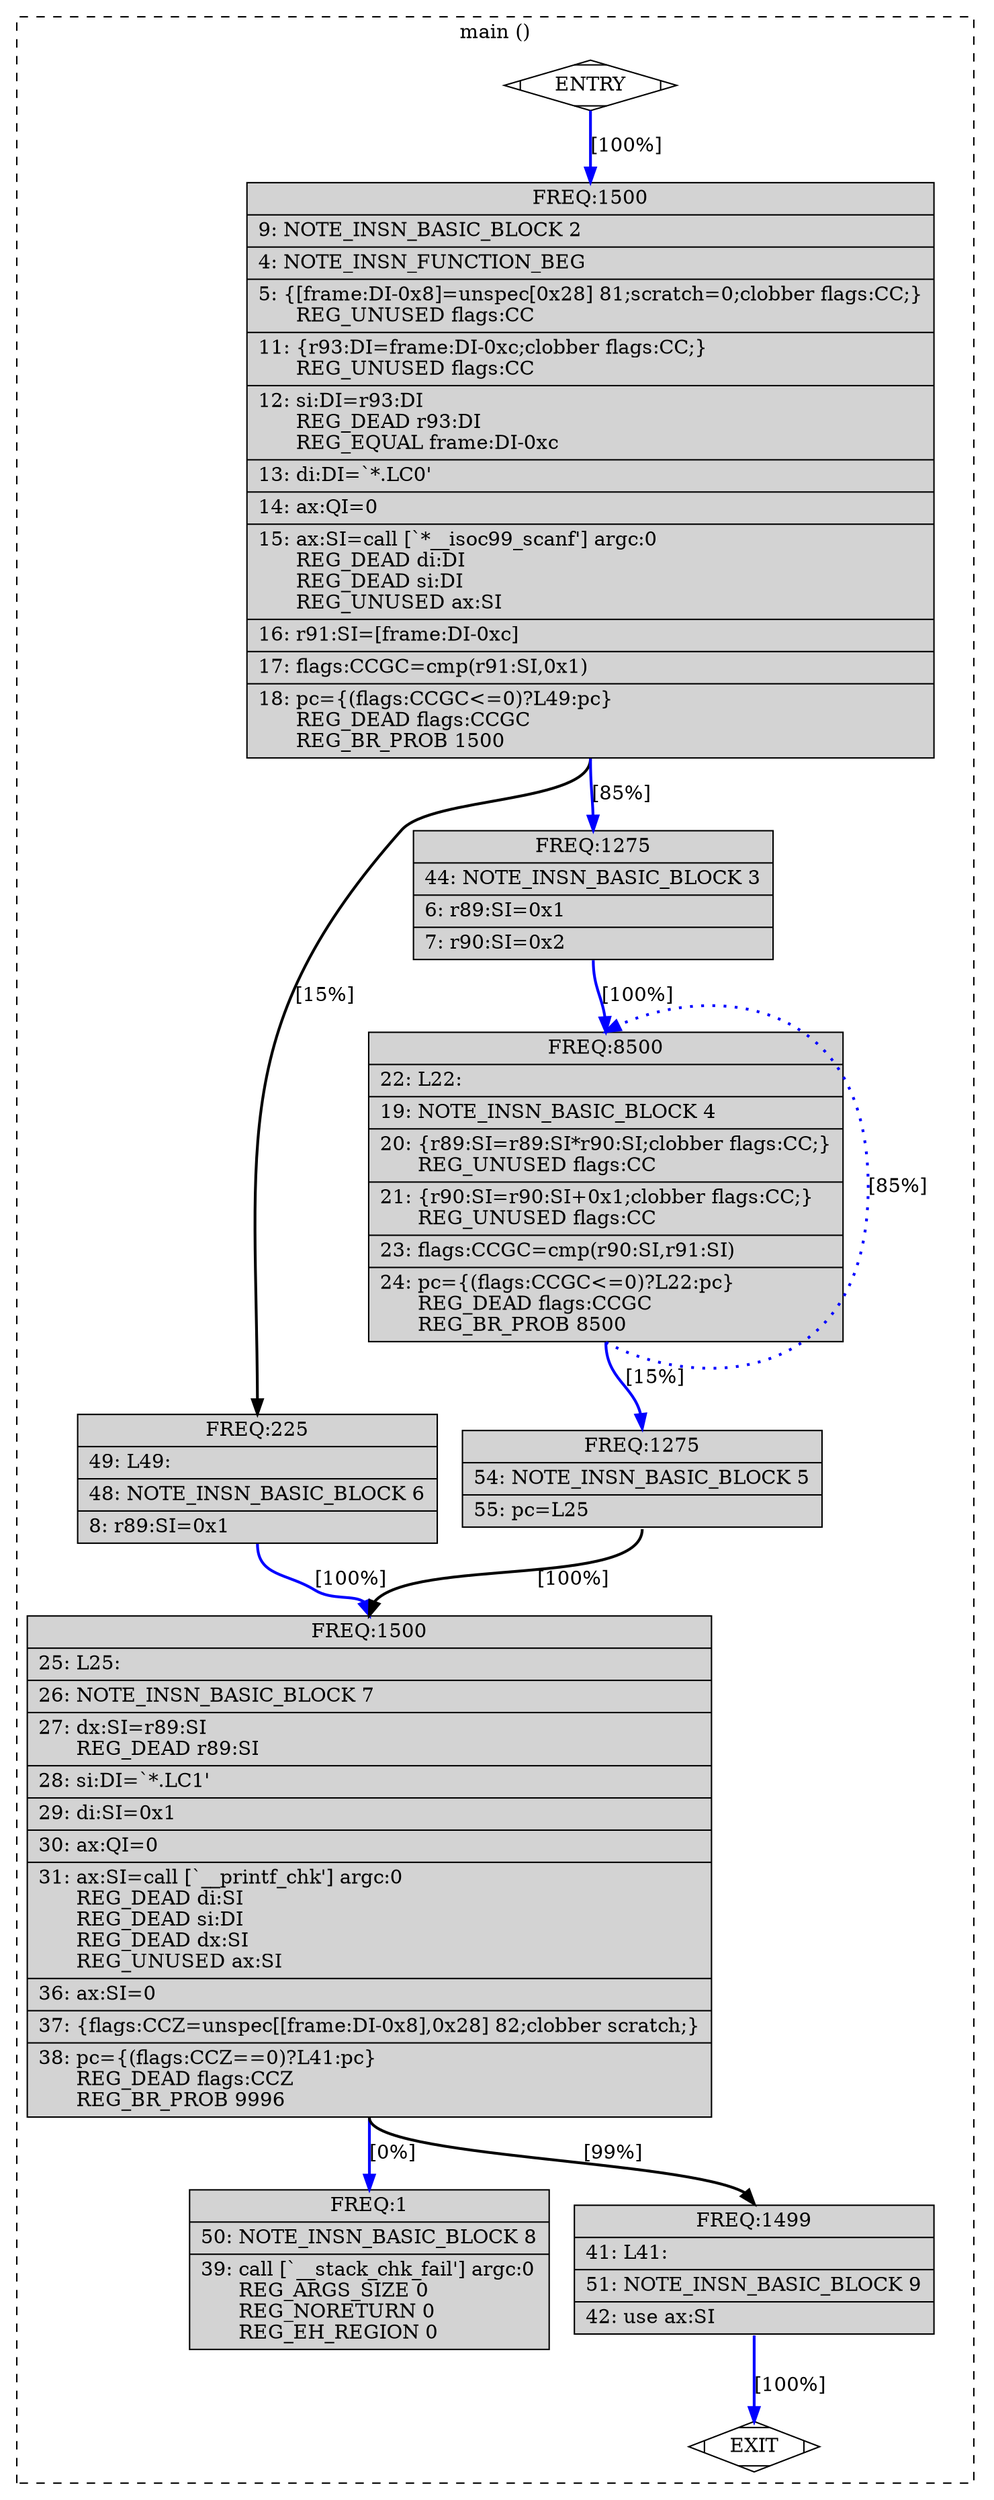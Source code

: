 digraph "main.c.268r.mode_sw" {
overlap=false;
subgraph "cluster_main" {
	style="dashed";
	color="black";
	label="main ()";
	fn_23_basic_block_0 [shape=Mdiamond,style=filled,fillcolor=white,label="ENTRY"];

	fn_23_basic_block_2 [shape=record,style=filled,fillcolor=lightgrey,label="{ FREQ:1500 |\ \ \ \ 9:\ NOTE_INSN_BASIC_BLOCK\ 2\l\
|\ \ \ \ 4:\ NOTE_INSN_FUNCTION_BEG\l\
|\ \ \ \ 5:\ \{[frame:DI-0x8]=unspec[0x28]\ 81;scratch=0;clobber\ flags:CC;\}\l\
\ \ \ \ \ \ REG_UNUSED\ flags:CC\l\
|\ \ \ 11:\ \{r93:DI=frame:DI-0xc;clobber\ flags:CC;\}\l\
\ \ \ \ \ \ REG_UNUSED\ flags:CC\l\
|\ \ \ 12:\ si:DI=r93:DI\l\
\ \ \ \ \ \ REG_DEAD\ r93:DI\l\
\ \ \ \ \ \ REG_EQUAL\ frame:DI-0xc\l\
|\ \ \ 13:\ di:DI=`*.LC0'\l\
|\ \ \ 14:\ ax:QI=0\l\
|\ \ \ 15:\ ax:SI=call\ [`*__isoc99_scanf']\ argc:0\l\
\ \ \ \ \ \ REG_DEAD\ di:DI\l\
\ \ \ \ \ \ REG_DEAD\ si:DI\l\
\ \ \ \ \ \ REG_UNUSED\ ax:SI\l\
|\ \ \ 16:\ r91:SI=[frame:DI-0xc]\l\
|\ \ \ 17:\ flags:CCGC=cmp(r91:SI,0x1)\l\
|\ \ \ 18:\ pc=\{(flags:CCGC\<=0)?L49:pc\}\l\
\ \ \ \ \ \ REG_DEAD\ flags:CCGC\l\
\ \ \ \ \ \ REG_BR_PROB\ 1500\l\
}"];

	fn_23_basic_block_6 [shape=record,style=filled,fillcolor=lightgrey,label="{ FREQ:225 |\ \ \ 49:\ L49:\l\
|\ \ \ 48:\ NOTE_INSN_BASIC_BLOCK\ 6\l\
|\ \ \ \ 8:\ r89:SI=0x1\l\
}"];

	fn_23_basic_block_3 [shape=record,style=filled,fillcolor=lightgrey,label="{ FREQ:1275 |\ \ \ 44:\ NOTE_INSN_BASIC_BLOCK\ 3\l\
|\ \ \ \ 6:\ r89:SI=0x1\l\
|\ \ \ \ 7:\ r90:SI=0x2\l\
}"];

	fn_23_basic_block_4 [shape=record,style=filled,fillcolor=lightgrey,label="{ FREQ:8500 |\ \ \ 22:\ L22:\l\
|\ \ \ 19:\ NOTE_INSN_BASIC_BLOCK\ 4\l\
|\ \ \ 20:\ \{r89:SI=r89:SI*r90:SI;clobber\ flags:CC;\}\l\
\ \ \ \ \ \ REG_UNUSED\ flags:CC\l\
|\ \ \ 21:\ \{r90:SI=r90:SI+0x1;clobber\ flags:CC;\}\l\
\ \ \ \ \ \ REG_UNUSED\ flags:CC\l\
|\ \ \ 23:\ flags:CCGC=cmp(r90:SI,r91:SI)\l\
|\ \ \ 24:\ pc=\{(flags:CCGC\<=0)?L22:pc\}\l\
\ \ \ \ \ \ REG_DEAD\ flags:CCGC\l\
\ \ \ \ \ \ REG_BR_PROB\ 8500\l\
}"];

	fn_23_basic_block_5 [shape=record,style=filled,fillcolor=lightgrey,label="{ FREQ:1275 |\ \ \ 54:\ NOTE_INSN_BASIC_BLOCK\ 5\l\
|\ \ \ 55:\ pc=L25\l\
}"];

	fn_23_basic_block_7 [shape=record,style=filled,fillcolor=lightgrey,label="{ FREQ:1500 |\ \ \ 25:\ L25:\l\
|\ \ \ 26:\ NOTE_INSN_BASIC_BLOCK\ 7\l\
|\ \ \ 27:\ dx:SI=r89:SI\l\
\ \ \ \ \ \ REG_DEAD\ r89:SI\l\
|\ \ \ 28:\ si:DI=`*.LC1'\l\
|\ \ \ 29:\ di:SI=0x1\l\
|\ \ \ 30:\ ax:QI=0\l\
|\ \ \ 31:\ ax:SI=call\ [`__printf_chk']\ argc:0\l\
\ \ \ \ \ \ REG_DEAD\ di:SI\l\
\ \ \ \ \ \ REG_DEAD\ si:DI\l\
\ \ \ \ \ \ REG_DEAD\ dx:SI\l\
\ \ \ \ \ \ REG_UNUSED\ ax:SI\l\
|\ \ \ 36:\ ax:SI=0\l\
|\ \ \ 37:\ \{flags:CCZ=unspec[[frame:DI-0x8],0x28]\ 82;clobber\ scratch;\}\l\
|\ \ \ 38:\ pc=\{(flags:CCZ==0)?L41:pc\}\l\
\ \ \ \ \ \ REG_DEAD\ flags:CCZ\l\
\ \ \ \ \ \ REG_BR_PROB\ 9996\l\
}"];

	fn_23_basic_block_8 [shape=record,style=filled,fillcolor=lightgrey,label="{ FREQ:1 |\ \ \ 50:\ NOTE_INSN_BASIC_BLOCK\ 8\l\
|\ \ \ 39:\ call\ [`__stack_chk_fail']\ argc:0\l\
\ \ \ \ \ \ REG_ARGS_SIZE\ 0\l\
\ \ \ \ \ \ REG_NORETURN\ 0\l\
\ \ \ \ \ \ REG_EH_REGION\ 0\l\
}"];

	fn_23_basic_block_9 [shape=record,style=filled,fillcolor=lightgrey,label="{ FREQ:1499 |\ \ \ 41:\ L41:\l\
|\ \ \ 51:\ NOTE_INSN_BASIC_BLOCK\ 9\l\
|\ \ \ 42:\ use\ ax:SI\l\
}"];

	fn_23_basic_block_1 [shape=Mdiamond,style=filled,fillcolor=white,label="EXIT"];

	fn_23_basic_block_0:s -> fn_23_basic_block_2:n [style="solid,bold",color=blue,weight=100,constraint=true, label="[100%]"];
	fn_23_basic_block_2:s -> fn_23_basic_block_3:n [style="solid,bold",color=blue,weight=100,constraint=true, label="[85%]"];
	fn_23_basic_block_2:s -> fn_23_basic_block_6:n [style="solid,bold",color=black,weight=10,constraint=true, label="[15%]"];
	fn_23_basic_block_3:s -> fn_23_basic_block_4:n [style="solid,bold",color=blue,weight=100,constraint=true, label="[100%]"];
	fn_23_basic_block_4:s -> fn_23_basic_block_4:n [style="dotted,bold",color=blue,weight=10,constraint=false, label="[85%]"];
	fn_23_basic_block_4:s -> fn_23_basic_block_5:n [style="solid,bold",color=blue,weight=100,constraint=true, label="[15%]"];
	fn_23_basic_block_5:s -> fn_23_basic_block_7:n [style="solid,bold",color=black,weight=10,constraint=true, label="[100%]"];
	fn_23_basic_block_6:s -> fn_23_basic_block_7:n [style="solid,bold",color=blue,weight=100,constraint=true, label="[100%]"];
	fn_23_basic_block_7:s -> fn_23_basic_block_9:n [style="solid,bold",color=black,weight=10,constraint=true, label="[99%]"];
	fn_23_basic_block_7:s -> fn_23_basic_block_8:n [style="solid,bold",color=blue,weight=100,constraint=true, label="[0%]"];
	fn_23_basic_block_9:s -> fn_23_basic_block_1:n [style="solid,bold",color=blue,weight=100,constraint=true, label="[100%]"];
	fn_23_basic_block_0:s -> fn_23_basic_block_1:n [style="invis",constraint=true];
}
}
